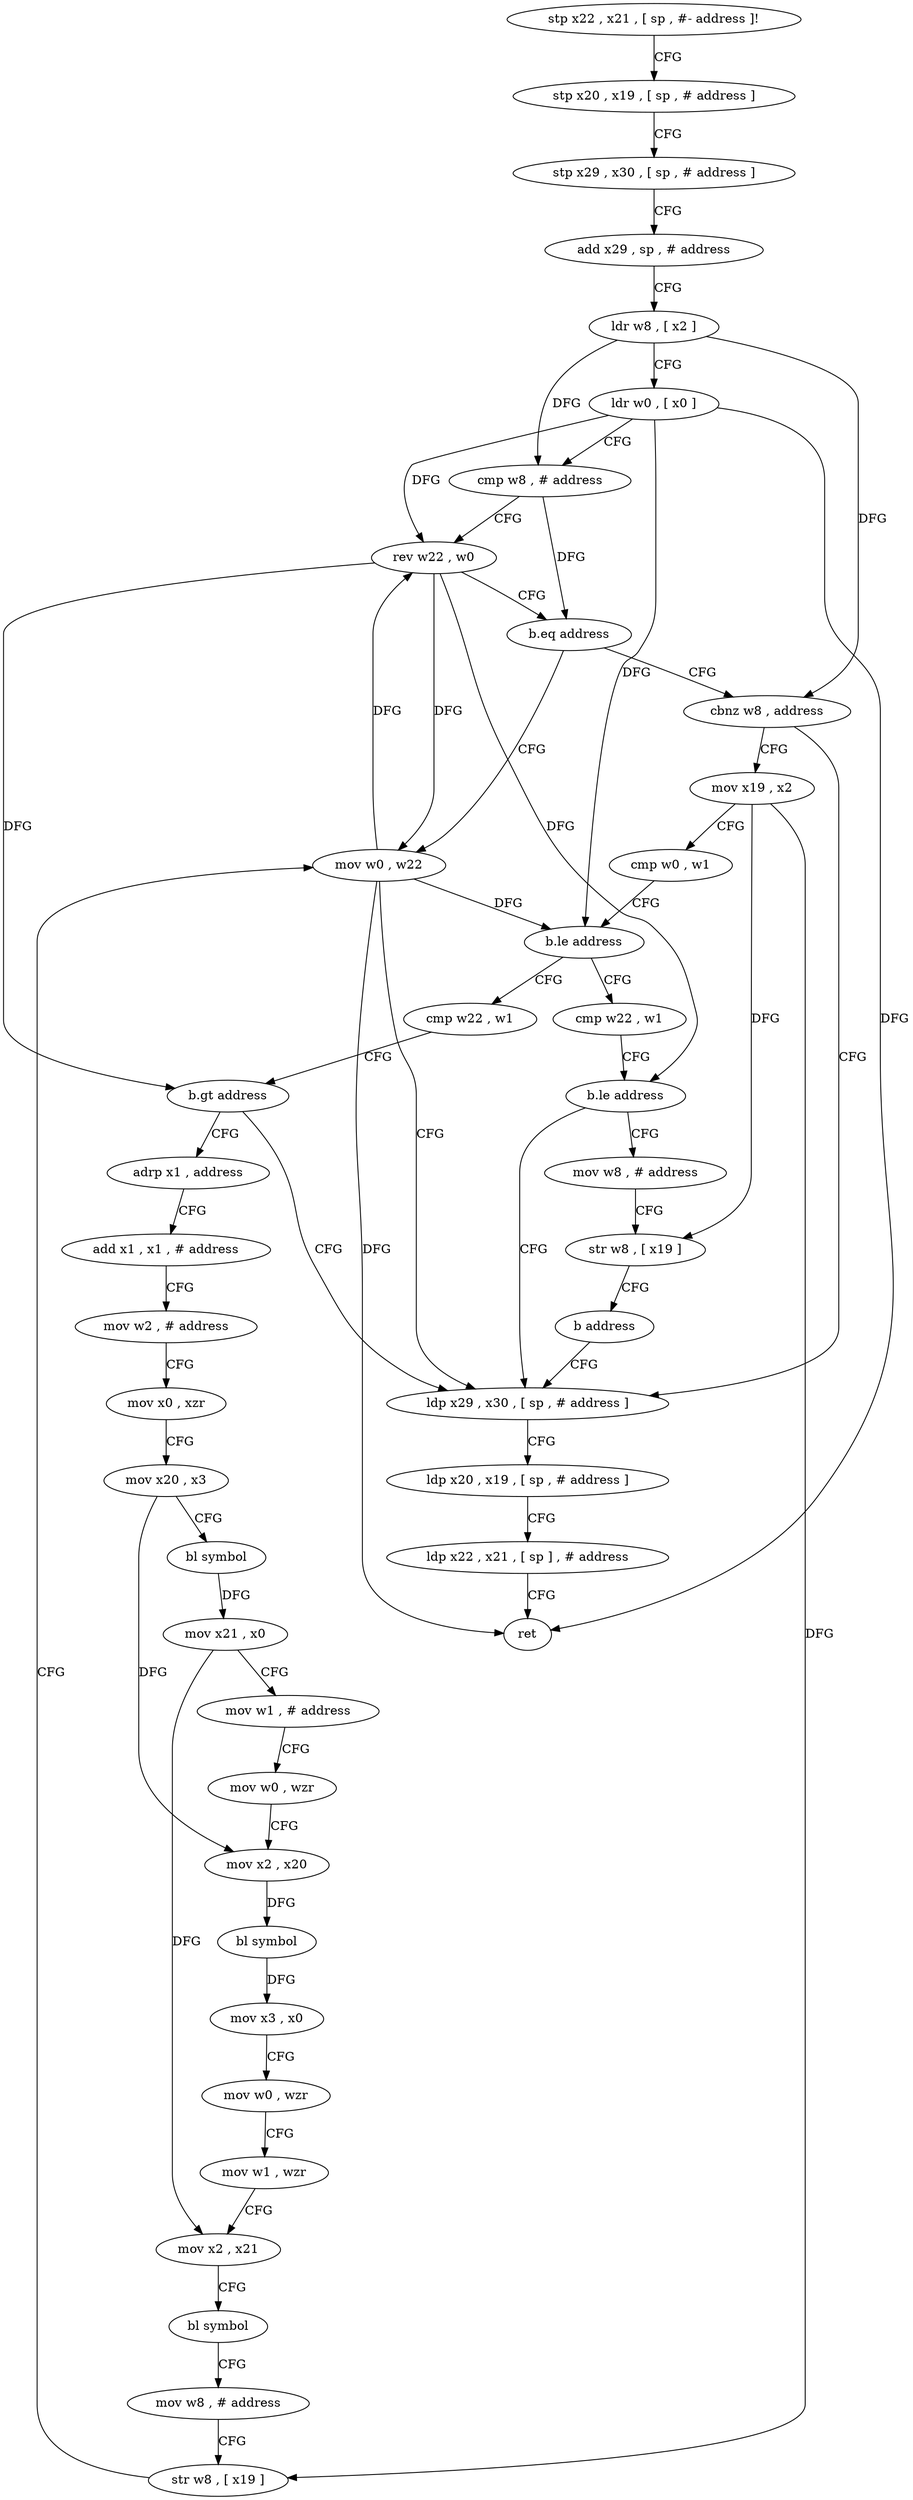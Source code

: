 digraph "func" {
"4212888" [label = "stp x22 , x21 , [ sp , #- address ]!" ]
"4212892" [label = "stp x20 , x19 , [ sp , # address ]" ]
"4212896" [label = "stp x29 , x30 , [ sp , # address ]" ]
"4212900" [label = "add x29 , sp , # address" ]
"4212904" [label = "ldr w8 , [ x2 ]" ]
"4212908" [label = "ldr w0 , [ x0 ]" ]
"4212912" [label = "cmp w8 , # address" ]
"4212916" [label = "rev w22 , w0" ]
"4212920" [label = "b.eq address" ]
"4213020" [label = "mov w0 , w22" ]
"4212924" [label = "cbnz w8 , address" ]
"4213024" [label = "ldp x29 , x30 , [ sp , # address ]" ]
"4212928" [label = "mov x19 , x2" ]
"4213028" [label = "ldp x20 , x19 , [ sp , # address ]" ]
"4213032" [label = "ldp x22 , x21 , [ sp ] , # address" ]
"4213036" [label = "ret" ]
"4212932" [label = "cmp w0 , w1" ]
"4212936" [label = "b.le address" ]
"4213040" [label = "cmp w22 , w1" ]
"4212940" [label = "cmp w22 , w1" ]
"4213044" [label = "b.le address" ]
"4213048" [label = "mov w8 , # address" ]
"4212944" [label = "b.gt address" ]
"4212948" [label = "adrp x1 , address" ]
"4213052" [label = "str w8 , [ x19 ]" ]
"4213056" [label = "b address" ]
"4212952" [label = "add x1 , x1 , # address" ]
"4212956" [label = "mov w2 , # address" ]
"4212960" [label = "mov x0 , xzr" ]
"4212964" [label = "mov x20 , x3" ]
"4212968" [label = "bl symbol" ]
"4212972" [label = "mov x21 , x0" ]
"4212976" [label = "mov w1 , # address" ]
"4212980" [label = "mov w0 , wzr" ]
"4212984" [label = "mov x2 , x20" ]
"4212988" [label = "bl symbol" ]
"4212992" [label = "mov x3 , x0" ]
"4212996" [label = "mov w0 , wzr" ]
"4213000" [label = "mov w1 , wzr" ]
"4213004" [label = "mov x2 , x21" ]
"4213008" [label = "bl symbol" ]
"4213012" [label = "mov w8 , # address" ]
"4213016" [label = "str w8 , [ x19 ]" ]
"4212888" -> "4212892" [ label = "CFG" ]
"4212892" -> "4212896" [ label = "CFG" ]
"4212896" -> "4212900" [ label = "CFG" ]
"4212900" -> "4212904" [ label = "CFG" ]
"4212904" -> "4212908" [ label = "CFG" ]
"4212904" -> "4212912" [ label = "DFG" ]
"4212904" -> "4212924" [ label = "DFG" ]
"4212908" -> "4212912" [ label = "CFG" ]
"4212908" -> "4212916" [ label = "DFG" ]
"4212908" -> "4213036" [ label = "DFG" ]
"4212908" -> "4212936" [ label = "DFG" ]
"4212912" -> "4212916" [ label = "CFG" ]
"4212912" -> "4212920" [ label = "DFG" ]
"4212916" -> "4212920" [ label = "CFG" ]
"4212916" -> "4213020" [ label = "DFG" ]
"4212916" -> "4213044" [ label = "DFG" ]
"4212916" -> "4212944" [ label = "DFG" ]
"4212920" -> "4213020" [ label = "CFG" ]
"4212920" -> "4212924" [ label = "CFG" ]
"4213020" -> "4213024" [ label = "CFG" ]
"4213020" -> "4212916" [ label = "DFG" ]
"4213020" -> "4213036" [ label = "DFG" ]
"4213020" -> "4212936" [ label = "DFG" ]
"4212924" -> "4213024" [ label = "CFG" ]
"4212924" -> "4212928" [ label = "CFG" ]
"4213024" -> "4213028" [ label = "CFG" ]
"4212928" -> "4212932" [ label = "CFG" ]
"4212928" -> "4213052" [ label = "DFG" ]
"4212928" -> "4213016" [ label = "DFG" ]
"4213028" -> "4213032" [ label = "CFG" ]
"4213032" -> "4213036" [ label = "CFG" ]
"4212932" -> "4212936" [ label = "CFG" ]
"4212936" -> "4213040" [ label = "CFG" ]
"4212936" -> "4212940" [ label = "CFG" ]
"4213040" -> "4213044" [ label = "CFG" ]
"4212940" -> "4212944" [ label = "CFG" ]
"4213044" -> "4213024" [ label = "CFG" ]
"4213044" -> "4213048" [ label = "CFG" ]
"4213048" -> "4213052" [ label = "CFG" ]
"4212944" -> "4213024" [ label = "CFG" ]
"4212944" -> "4212948" [ label = "CFG" ]
"4212948" -> "4212952" [ label = "CFG" ]
"4213052" -> "4213056" [ label = "CFG" ]
"4213056" -> "4213024" [ label = "CFG" ]
"4212952" -> "4212956" [ label = "CFG" ]
"4212956" -> "4212960" [ label = "CFG" ]
"4212960" -> "4212964" [ label = "CFG" ]
"4212964" -> "4212968" [ label = "CFG" ]
"4212964" -> "4212984" [ label = "DFG" ]
"4212968" -> "4212972" [ label = "DFG" ]
"4212972" -> "4212976" [ label = "CFG" ]
"4212972" -> "4213004" [ label = "DFG" ]
"4212976" -> "4212980" [ label = "CFG" ]
"4212980" -> "4212984" [ label = "CFG" ]
"4212984" -> "4212988" [ label = "DFG" ]
"4212988" -> "4212992" [ label = "DFG" ]
"4212992" -> "4212996" [ label = "CFG" ]
"4212996" -> "4213000" [ label = "CFG" ]
"4213000" -> "4213004" [ label = "CFG" ]
"4213004" -> "4213008" [ label = "CFG" ]
"4213008" -> "4213012" [ label = "CFG" ]
"4213012" -> "4213016" [ label = "CFG" ]
"4213016" -> "4213020" [ label = "CFG" ]
}
